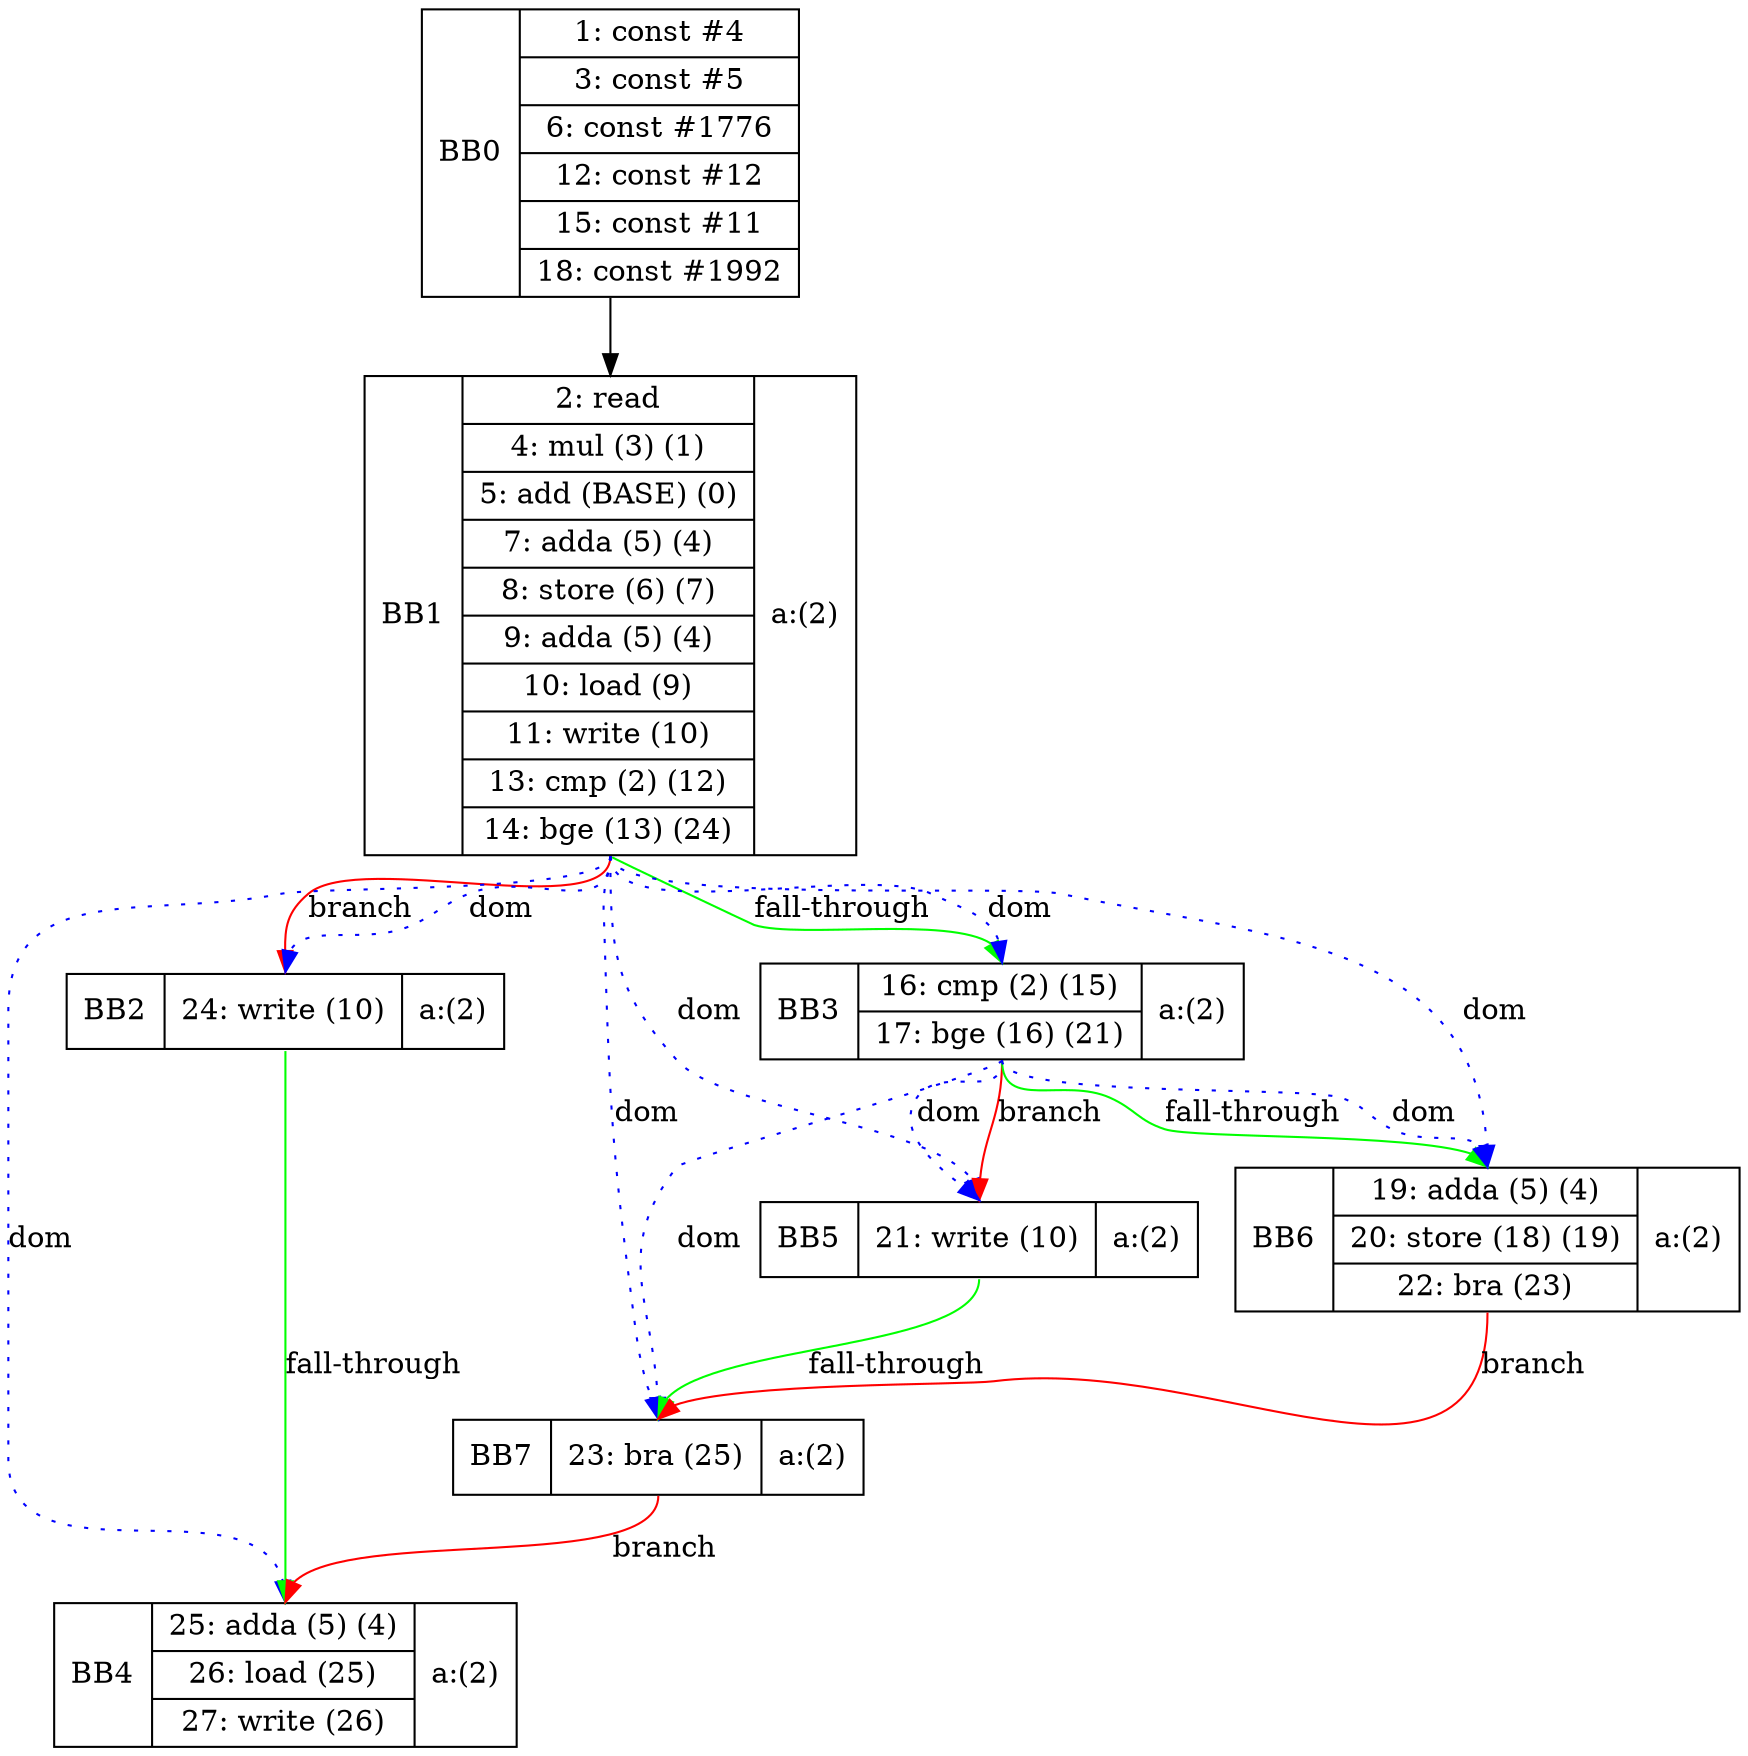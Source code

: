 digraph G {
BB0 [shape=record, label="<b>BB0| {1: const #4|3: const #5|6: const #1776|12: const #12|15: const #11|18: const #1992}"];
BB1 [shape=record, label="<b>BB1| {2: read|4: mul (3) (1)|5: add (BASE) (0)|7: adda (5) (4)|8: store (6) (7)|9: adda (5) (4)|10: load (9)|11: write (10)|13: cmp (2) (12)|14: bge (13) (24)}| a:(2)\n"];
BB2 [shape=record, label="<b>BB2| {24: write (10)}| a:(2)\n"];
BB3 [shape=record, label="<b>BB3| {16: cmp (2) (15)|17: bge (16) (21)}| a:(2)\n"];
BB4 [shape=record, label="<b>BB4| {25: adda (5) (4)|26: load (25)|27: write (26)}| a:(2)\n"];
BB5 [shape=record, label="<b>BB5| {21: write (10)}| a:(2)\n"];
BB6 [shape=record, label="<b>BB6| {19: adda (5) (4)|20: store (18) (19)|22: bra (23)}| a:(2)\n"];
BB7 [shape=record, label="<b>BB7| {23: bra (25)}| a:(2)\n"];
BB0:s -> BB1:n;
BB1:s -> BB3:n [color="green", label="fall-through"];
BB1:s -> BB2:n [color="red", label="branch"];
BB2:s -> BB4:n [color="green", label="fall-through"];
BB1:s -> BB2:n [color=blue, style=dotted, label="dom"];
BB3:s -> BB6:n [color="green", label="fall-through"];
BB3:s -> BB5:n [color="red", label="branch"];
BB1:s -> BB3:n [color=blue, style=dotted, label="dom"];
BB1:s -> BB4:n [color=blue, style=dotted, label="dom"];
BB5:s -> BB7:n [color="green", label="fall-through"];
BB1:s -> BB5:n [color=blue, style=dotted, label="dom"];
BB3:s -> BB5:n [color=blue, style=dotted, label="dom"];
BB6:s -> BB7:n [color="red", label="branch"];
BB1:s -> BB6:n [color=blue, style=dotted, label="dom"];
BB3:s -> BB6:n [color=blue, style=dotted, label="dom"];
BB7:s -> BB4:n [color="red", label="branch"];
BB1:s -> BB7:n [color=blue, style=dotted, label="dom"];
BB3:s -> BB7:n [color=blue, style=dotted, label="dom"];
}
